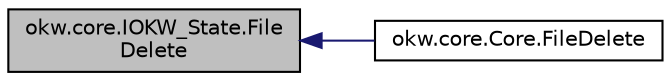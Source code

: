 digraph "okw.core.IOKW_State.FileDelete"
{
 // INTERACTIVE_SVG=YES
  edge [fontname="Helvetica",fontsize="10",labelfontname="Helvetica",labelfontsize="10"];
  node [fontname="Helvetica",fontsize="10",shape=record];
  rankdir="LR";
  Node19 [label="okw.core.IOKW_State.File\lDelete",height=0.2,width=0.4,color="black", fillcolor="grey75", style="filled", fontcolor="black"];
  Node19 -> Node20 [dir="back",color="midnightblue",fontsize="10",style="solid",fontname="Helvetica"];
  Node20 [label="okw.core.Core.FileDelete",height=0.2,width=0.4,color="black", fillcolor="white", style="filled",URL="$classokw_1_1core_1_1_core.html#aee3fa3a377a0b7a3487a1a3bf8a680a1",tooltip="Löscht die gegebene Datei. "];
}

